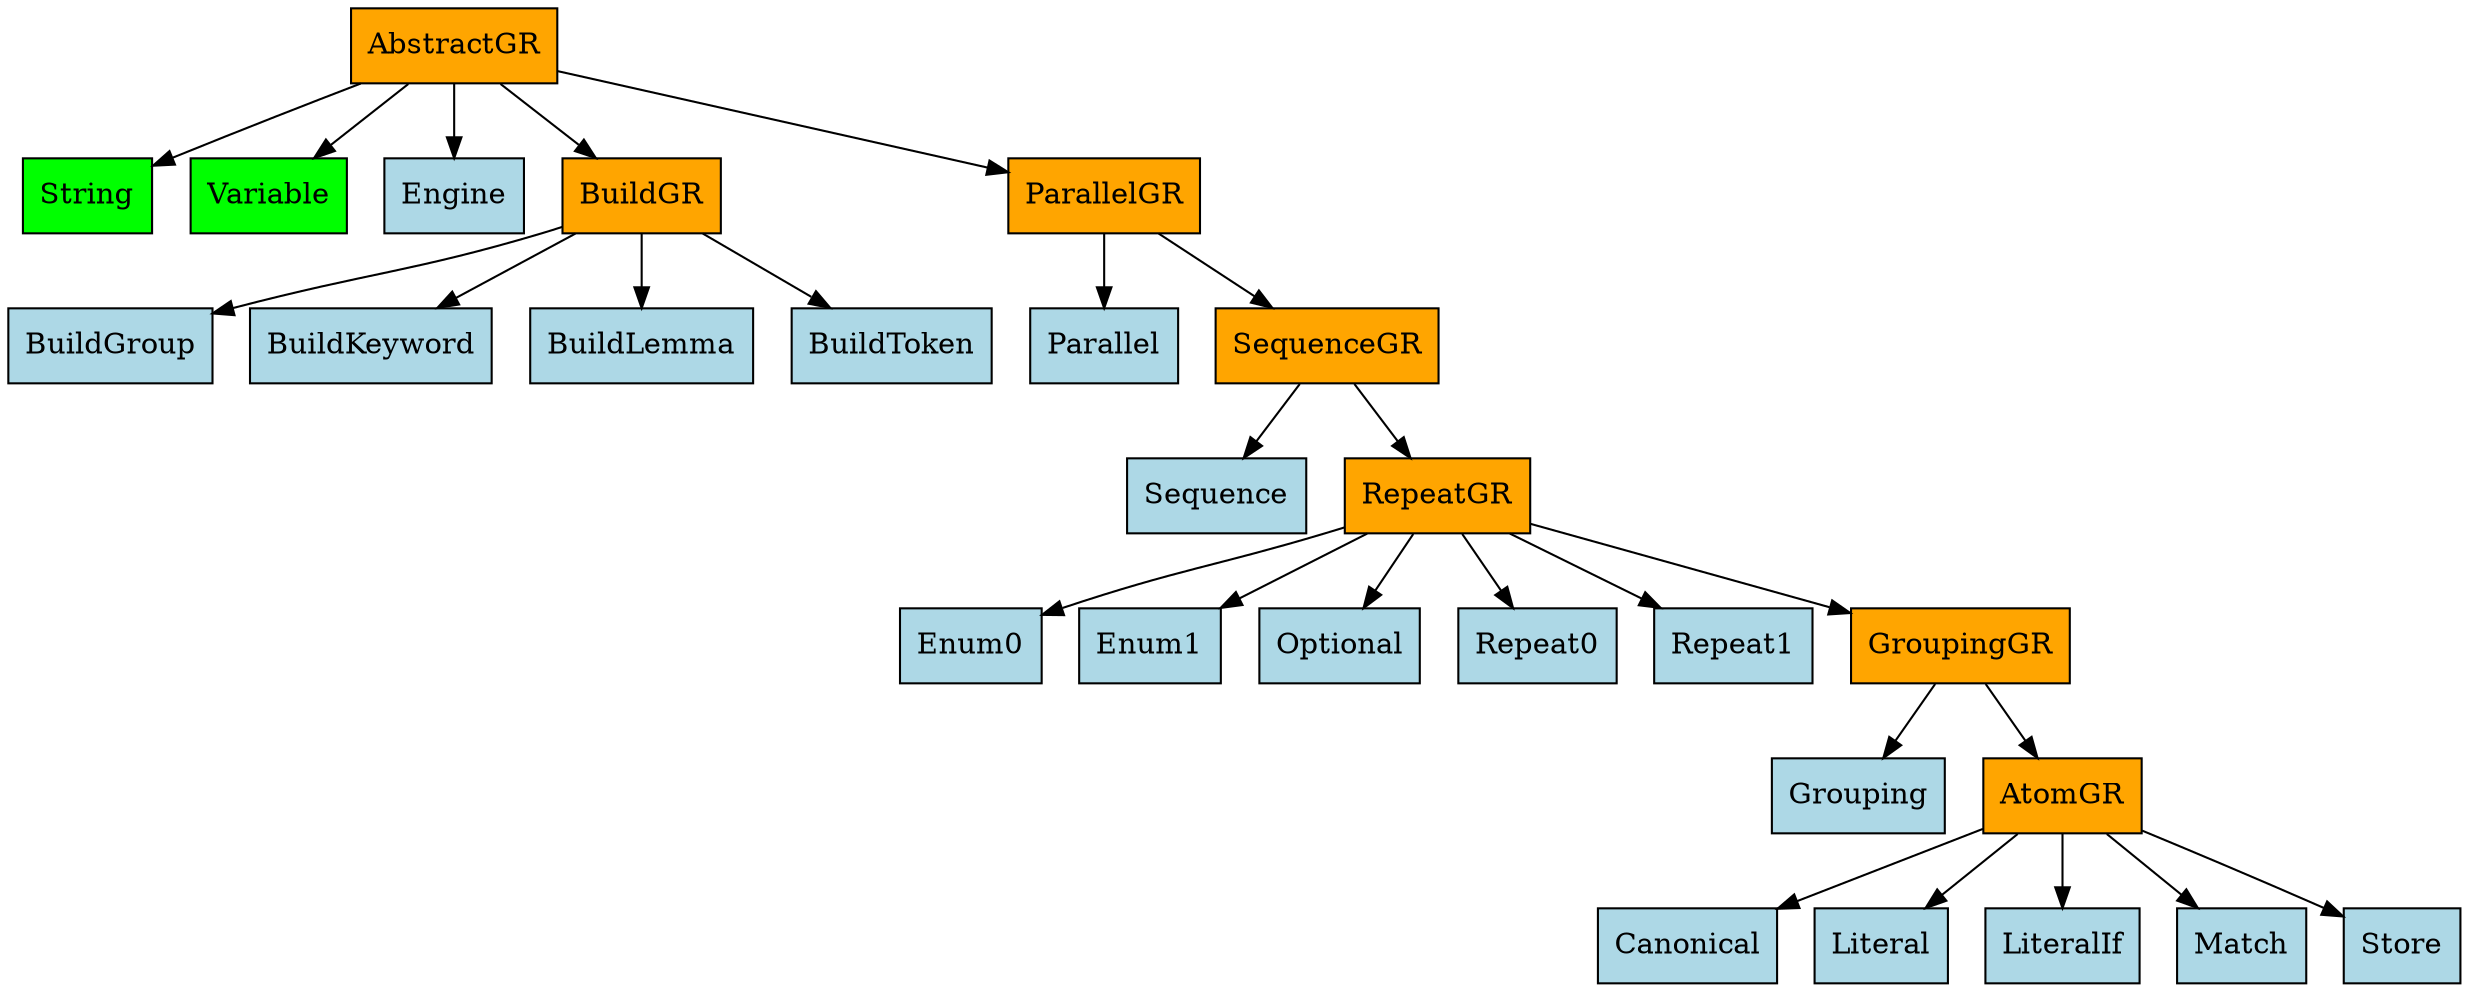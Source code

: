 digraph {
	AbstractGR [label=AbstractGR fillcolor=orange shape=rect style=filled]
	AbstractGR -> String
	AbstractGR -> Variable
	AbstractGR -> Engine
	AbstractGR -> BuildGR
	AbstractGR -> ParallelGR
	String [label=String fillcolor=lime shape=rect style=filled]
	Variable [label=Variable fillcolor=lime shape=rect style=filled]
	Engine [label=Engine fillcolor=lightblue shape=rect style=filled]
	BuildGR [label=BuildGR fillcolor=orange shape=rect style=filled]
	BuildGR -> BuildGroup
	BuildGR -> BuildKeyword
	BuildGR -> BuildLemma
	BuildGR -> BuildToken
	ParallelGR [label=ParallelGR fillcolor=orange shape=rect style=filled]
	ParallelGR -> Parallel
	ParallelGR -> SequenceGR
	BuildGroup [label=BuildGroup fillcolor=lightblue shape=rect style=filled]
	BuildKeyword [label=BuildKeyword fillcolor=lightblue shape=rect style=filled]
	BuildLemma [label=BuildLemma fillcolor=lightblue shape=rect style=filled]
	BuildToken [label=BuildToken fillcolor=lightblue shape=rect style=filled]
	Parallel [label=Parallel fillcolor=lightblue shape=rect style=filled]
	SequenceGR [label=SequenceGR fillcolor=orange shape=rect style=filled]
	SequenceGR -> Sequence
	SequenceGR -> RepeatGR
	Sequence [label=Sequence fillcolor=lightblue shape=rect style=filled]
	RepeatGR [label=RepeatGR fillcolor=orange shape=rect style=filled]
	RepeatGR -> Enum0
	RepeatGR -> Enum1
	RepeatGR -> Optional
	RepeatGR -> Repeat0
	RepeatGR -> Repeat1
	RepeatGR -> GroupingGR
	Enum0 [label=Enum0 fillcolor=lightblue shape=rect style=filled]
	Enum1 [label=Enum1 fillcolor=lightblue shape=rect style=filled]
	Optional [label=Optional fillcolor=lightblue shape=rect style=filled]
	Repeat0 [label=Repeat0 fillcolor=lightblue shape=rect style=filled]
	Repeat1 [label=Repeat1 fillcolor=lightblue shape=rect style=filled]
	GroupingGR [label=GroupingGR fillcolor=orange shape=rect style=filled]
	GroupingGR -> Grouping
	GroupingGR -> AtomGR
	Grouping [label=Grouping fillcolor=lightblue shape=rect style=filled]
	AtomGR [label=AtomGR fillcolor=orange shape=rect style=filled]
	AtomGR -> Canonical
	AtomGR -> Literal
	AtomGR -> LiteralIf
	AtomGR -> Match
	AtomGR -> Store
	Canonical [label=Canonical fillcolor=lightblue shape=rect style=filled]
	Literal [label=Literal fillcolor=lightblue shape=rect style=filled]
	LiteralIf [label=LiteralIf fillcolor=lightblue shape=rect style=filled]
	Match [label=Match fillcolor=lightblue shape=rect style=filled]
	Store [label=Store fillcolor=lightblue shape=rect style=filled]
}
